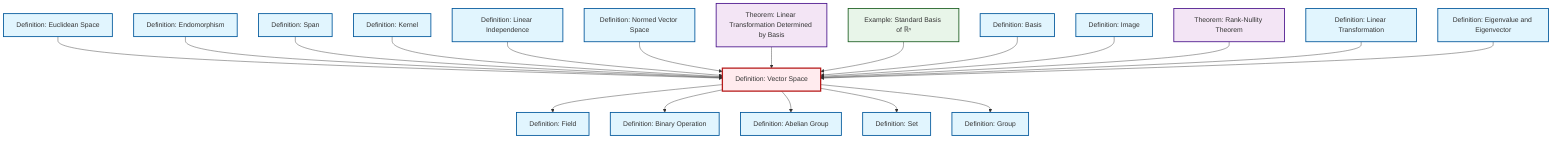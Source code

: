 graph TD
    classDef definition fill:#e1f5fe,stroke:#01579b,stroke-width:2px
    classDef theorem fill:#f3e5f5,stroke:#4a148c,stroke-width:2px
    classDef axiom fill:#fff3e0,stroke:#e65100,stroke-width:2px
    classDef example fill:#e8f5e9,stroke:#1b5e20,stroke-width:2px
    classDef current fill:#ffebee,stroke:#b71c1c,stroke-width:3px
    def-linear-transformation["Definition: Linear Transformation"]:::definition
    def-normed-vector-space["Definition: Normed Vector Space"]:::definition
    def-image["Definition: Image"]:::definition
    def-basis["Definition: Basis"]:::definition
    ex-standard-basis-rn["Example: Standard Basis of ℝⁿ"]:::example
    def-euclidean-space["Definition: Euclidean Space"]:::definition
    def-set["Definition: Set"]:::definition
    thm-linear-transformation-basis["Theorem: Linear Transformation Determined by Basis"]:::theorem
    def-binary-operation["Definition: Binary Operation"]:::definition
    def-kernel["Definition: Kernel"]:::definition
    def-field["Definition: Field"]:::definition
    def-eigenvalue-eigenvector["Definition: Eigenvalue and Eigenvector"]:::definition
    def-group["Definition: Group"]:::definition
    thm-rank-nullity["Theorem: Rank-Nullity Theorem"]:::theorem
    def-span["Definition: Span"]:::definition
    def-abelian-group["Definition: Abelian Group"]:::definition
    def-vector-space["Definition: Vector Space"]:::definition
    def-linear-independence["Definition: Linear Independence"]:::definition
    def-endomorphism["Definition: Endomorphism"]:::definition
    def-euclidean-space --> def-vector-space
    def-vector-space --> def-field
    def-vector-space --> def-binary-operation
    def-vector-space --> def-abelian-group
    def-endomorphism --> def-vector-space
    def-span --> def-vector-space
    def-kernel --> def-vector-space
    def-linear-independence --> def-vector-space
    def-normed-vector-space --> def-vector-space
    thm-linear-transformation-basis --> def-vector-space
    def-vector-space --> def-set
    ex-standard-basis-rn --> def-vector-space
    def-basis --> def-vector-space
    def-image --> def-vector-space
    def-vector-space --> def-group
    thm-rank-nullity --> def-vector-space
    def-linear-transformation --> def-vector-space
    def-eigenvalue-eigenvector --> def-vector-space
    class def-vector-space current